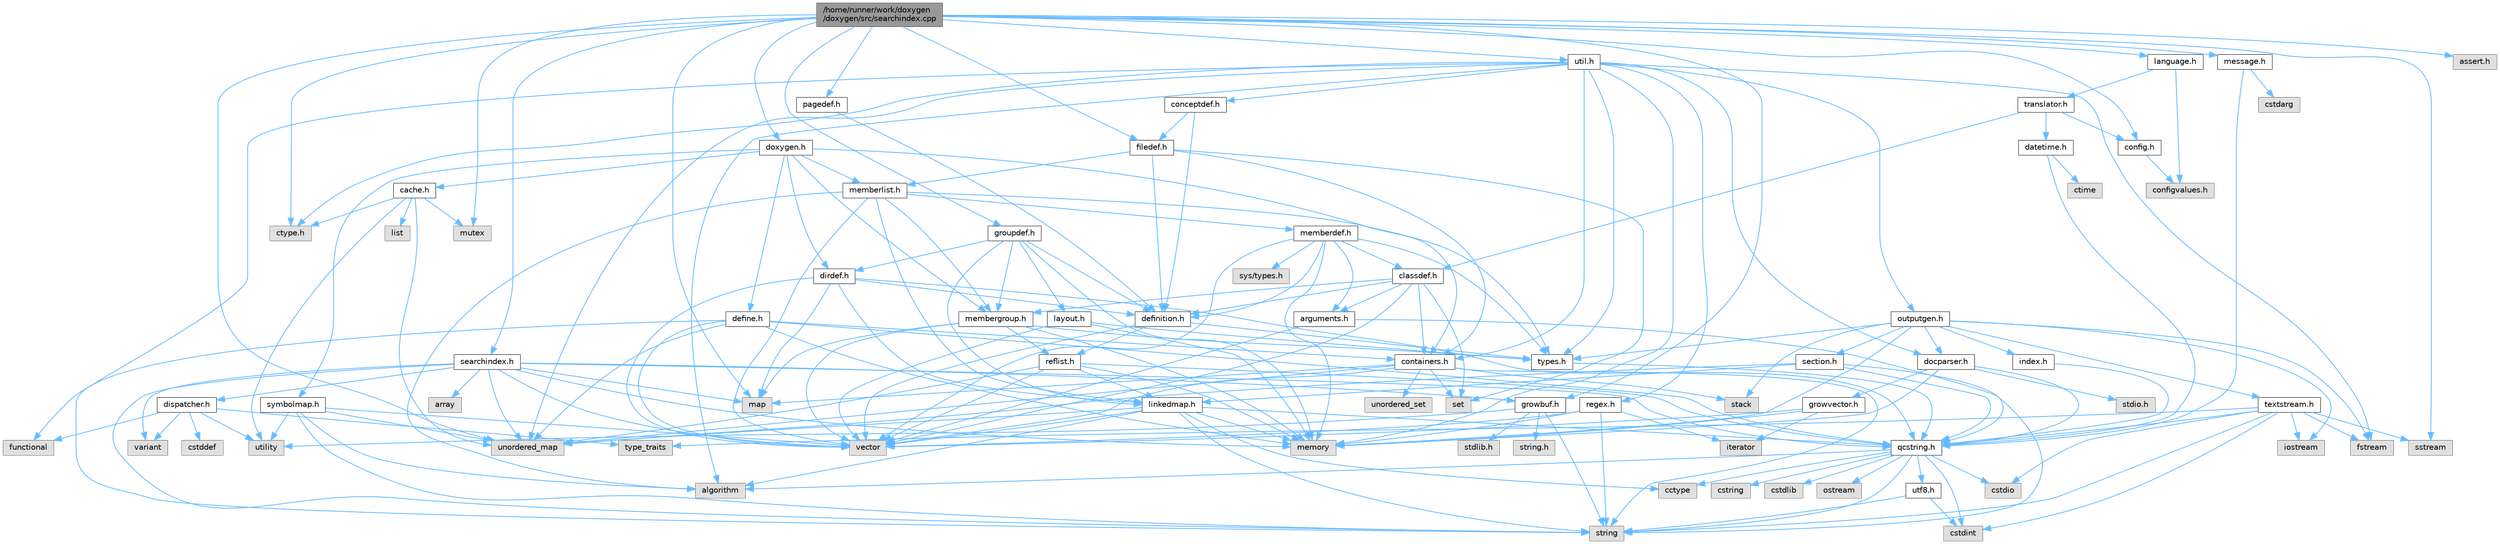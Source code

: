 digraph "/home/runner/work/doxygen/doxygen/src/searchindex.cpp"
{
 // INTERACTIVE_SVG=YES
 // LATEX_PDF_SIZE
  bgcolor="transparent";
  edge [fontname=Helvetica,fontsize=10,labelfontname=Helvetica,labelfontsize=10];
  node [fontname=Helvetica,fontsize=10,shape=box,height=0.2,width=0.4];
  Node1 [label="/home/runner/work/doxygen\l/doxygen/src/searchindex.cpp",height=0.2,width=0.4,color="gray40", fillcolor="grey60", style="filled", fontcolor="black",tooltip=" "];
  Node1 -> Node2 [color="steelblue1",style="solid"];
  Node2 [label="ctype.h",height=0.2,width=0.4,color="grey60", fillcolor="#E0E0E0", style="filled",tooltip=" "];
  Node1 -> Node3 [color="steelblue1",style="solid"];
  Node3 [label="assert.h",height=0.2,width=0.4,color="grey60", fillcolor="#E0E0E0", style="filled",tooltip=" "];
  Node1 -> Node4 [color="steelblue1",style="solid"];
  Node4 [label="sstream",height=0.2,width=0.4,color="grey60", fillcolor="#E0E0E0", style="filled",tooltip=" "];
  Node1 -> Node5 [color="steelblue1",style="solid"];
  Node5 [label="mutex",height=0.2,width=0.4,color="grey60", fillcolor="#E0E0E0", style="filled",tooltip=" "];
  Node1 -> Node6 [color="steelblue1",style="solid"];
  Node6 [label="map",height=0.2,width=0.4,color="grey60", fillcolor="#E0E0E0", style="filled",tooltip=" "];
  Node1 -> Node7 [color="steelblue1",style="solid"];
  Node7 [label="unordered_map",height=0.2,width=0.4,color="grey60", fillcolor="#E0E0E0", style="filled",tooltip=" "];
  Node1 -> Node8 [color="steelblue1",style="solid"];
  Node8 [label="searchindex.h",height=0.2,width=0.4,color="grey40", fillcolor="white", style="filled",URL="$de/d07/searchindex_8h.html",tooltip="Web server based search engine."];
  Node8 -> Node9 [color="steelblue1",style="solid"];
  Node9 [label="memory",height=0.2,width=0.4,color="grey60", fillcolor="#E0E0E0", style="filled",tooltip=" "];
  Node8 -> Node10 [color="steelblue1",style="solid"];
  Node10 [label="vector",height=0.2,width=0.4,color="grey60", fillcolor="#E0E0E0", style="filled",tooltip=" "];
  Node8 -> Node6 [color="steelblue1",style="solid"];
  Node8 -> Node7 [color="steelblue1",style="solid"];
  Node8 -> Node11 [color="steelblue1",style="solid"];
  Node11 [label="string",height=0.2,width=0.4,color="grey60", fillcolor="#E0E0E0", style="filled",tooltip=" "];
  Node8 -> Node12 [color="steelblue1",style="solid"];
  Node12 [label="array",height=0.2,width=0.4,color="grey60", fillcolor="#E0E0E0", style="filled",tooltip=" "];
  Node8 -> Node13 [color="steelblue1",style="solid"];
  Node13 [label="variant",height=0.2,width=0.4,color="grey60", fillcolor="#E0E0E0", style="filled",tooltip=" "];
  Node8 -> Node14 [color="steelblue1",style="solid"];
  Node14 [label="qcstring.h",height=0.2,width=0.4,color="grey40", fillcolor="white", style="filled",URL="$d7/d5c/qcstring_8h.html",tooltip=" "];
  Node14 -> Node11 [color="steelblue1",style="solid"];
  Node14 -> Node15 [color="steelblue1",style="solid"];
  Node15 [label="algorithm",height=0.2,width=0.4,color="grey60", fillcolor="#E0E0E0", style="filled",tooltip=" "];
  Node14 -> Node16 [color="steelblue1",style="solid"];
  Node16 [label="cctype",height=0.2,width=0.4,color="grey60", fillcolor="#E0E0E0", style="filled",tooltip=" "];
  Node14 -> Node17 [color="steelblue1",style="solid"];
  Node17 [label="cstring",height=0.2,width=0.4,color="grey60", fillcolor="#E0E0E0", style="filled",tooltip=" "];
  Node14 -> Node18 [color="steelblue1",style="solid"];
  Node18 [label="cstdio",height=0.2,width=0.4,color="grey60", fillcolor="#E0E0E0", style="filled",tooltip=" "];
  Node14 -> Node19 [color="steelblue1",style="solid"];
  Node19 [label="cstdlib",height=0.2,width=0.4,color="grey60", fillcolor="#E0E0E0", style="filled",tooltip=" "];
  Node14 -> Node20 [color="steelblue1",style="solid"];
  Node20 [label="cstdint",height=0.2,width=0.4,color="grey60", fillcolor="#E0E0E0", style="filled",tooltip=" "];
  Node14 -> Node21 [color="steelblue1",style="solid"];
  Node21 [label="ostream",height=0.2,width=0.4,color="grey60", fillcolor="#E0E0E0", style="filled",tooltip=" "];
  Node14 -> Node22 [color="steelblue1",style="solid"];
  Node22 [label="utf8.h",height=0.2,width=0.4,color="grey40", fillcolor="white", style="filled",URL="$db/d7c/utf8_8h.html",tooltip="Various UTF8 related helper functions."];
  Node22 -> Node20 [color="steelblue1",style="solid"];
  Node22 -> Node11 [color="steelblue1",style="solid"];
  Node8 -> Node23 [color="steelblue1",style="solid"];
  Node23 [label="growbuf.h",height=0.2,width=0.4,color="grey40", fillcolor="white", style="filled",URL="$dd/d72/growbuf_8h.html",tooltip=" "];
  Node23 -> Node24 [color="steelblue1",style="solid"];
  Node24 [label="utility",height=0.2,width=0.4,color="grey60", fillcolor="#E0E0E0", style="filled",tooltip=" "];
  Node23 -> Node25 [color="steelblue1",style="solid"];
  Node25 [label="stdlib.h",height=0.2,width=0.4,color="grey60", fillcolor="#E0E0E0", style="filled",tooltip=" "];
  Node23 -> Node26 [color="steelblue1",style="solid"];
  Node26 [label="string.h",height=0.2,width=0.4,color="grey60", fillcolor="#E0E0E0", style="filled",tooltip=" "];
  Node23 -> Node11 [color="steelblue1",style="solid"];
  Node8 -> Node27 [color="steelblue1",style="solid"];
  Node27 [label="dispatcher.h",height=0.2,width=0.4,color="grey40", fillcolor="white", style="filled",URL="$da/d73/dispatcher_8h.html",tooltip=" "];
  Node27 -> Node28 [color="steelblue1",style="solid"];
  Node28 [label="cstddef",height=0.2,width=0.4,color="grey60", fillcolor="#E0E0E0", style="filled",tooltip=" "];
  Node27 -> Node24 [color="steelblue1",style="solid"];
  Node27 -> Node29 [color="steelblue1",style="solid"];
  Node29 [label="functional",height=0.2,width=0.4,color="grey60", fillcolor="#E0E0E0", style="filled",tooltip=" "];
  Node27 -> Node13 [color="steelblue1",style="solid"];
  Node27 -> Node30 [color="steelblue1",style="solid"];
  Node30 [label="type_traits",height=0.2,width=0.4,color="grey60", fillcolor="#E0E0E0", style="filled",tooltip=" "];
  Node1 -> Node31 [color="steelblue1",style="solid"];
  Node31 [label="config.h",height=0.2,width=0.4,color="grey40", fillcolor="white", style="filled",URL="$db/d16/config_8h.html",tooltip=" "];
  Node31 -> Node32 [color="steelblue1",style="solid"];
  Node32 [label="configvalues.h",height=0.2,width=0.4,color="grey60", fillcolor="#E0E0E0", style="filled",tooltip=" "];
  Node1 -> Node33 [color="steelblue1",style="solid"];
  Node33 [label="util.h",height=0.2,width=0.4,color="grey40", fillcolor="white", style="filled",URL="$d8/d3c/util_8h.html",tooltip="A bunch of utility functions."];
  Node33 -> Node9 [color="steelblue1",style="solid"];
  Node33 -> Node7 [color="steelblue1",style="solid"];
  Node33 -> Node15 [color="steelblue1",style="solid"];
  Node33 -> Node29 [color="steelblue1",style="solid"];
  Node33 -> Node34 [color="steelblue1",style="solid"];
  Node34 [label="fstream",height=0.2,width=0.4,color="grey60", fillcolor="#E0E0E0", style="filled",tooltip=" "];
  Node33 -> Node2 [color="steelblue1",style="solid"];
  Node33 -> Node35 [color="steelblue1",style="solid"];
  Node35 [label="types.h",height=0.2,width=0.4,color="grey40", fillcolor="white", style="filled",URL="$d9/d49/types_8h.html",tooltip="This file contains a number of basic enums and types."];
  Node35 -> Node14 [color="steelblue1",style="solid"];
  Node33 -> Node36 [color="steelblue1",style="solid"];
  Node36 [label="docparser.h",height=0.2,width=0.4,color="grey40", fillcolor="white", style="filled",URL="$de/d9c/docparser_8h.html",tooltip=" "];
  Node36 -> Node37 [color="steelblue1",style="solid"];
  Node37 [label="stdio.h",height=0.2,width=0.4,color="grey60", fillcolor="#E0E0E0", style="filled",tooltip=" "];
  Node36 -> Node9 [color="steelblue1",style="solid"];
  Node36 -> Node14 [color="steelblue1",style="solid"];
  Node36 -> Node38 [color="steelblue1",style="solid"];
  Node38 [label="growvector.h",height=0.2,width=0.4,color="grey40", fillcolor="white", style="filled",URL="$d7/d50/growvector_8h.html",tooltip=" "];
  Node38 -> Node10 [color="steelblue1",style="solid"];
  Node38 -> Node9 [color="steelblue1",style="solid"];
  Node38 -> Node39 [color="steelblue1",style="solid"];
  Node39 [label="iterator",height=0.2,width=0.4,color="grey60", fillcolor="#E0E0E0", style="filled",tooltip=" "];
  Node33 -> Node40 [color="steelblue1",style="solid"];
  Node40 [label="containers.h",height=0.2,width=0.4,color="grey40", fillcolor="white", style="filled",URL="$d5/d75/containers_8h.html",tooltip=" "];
  Node40 -> Node10 [color="steelblue1",style="solid"];
  Node40 -> Node11 [color="steelblue1",style="solid"];
  Node40 -> Node41 [color="steelblue1",style="solid"];
  Node41 [label="set",height=0.2,width=0.4,color="grey60", fillcolor="#E0E0E0", style="filled",tooltip=" "];
  Node40 -> Node6 [color="steelblue1",style="solid"];
  Node40 -> Node42 [color="steelblue1",style="solid"];
  Node42 [label="unordered_set",height=0.2,width=0.4,color="grey60", fillcolor="#E0E0E0", style="filled",tooltip=" "];
  Node40 -> Node7 [color="steelblue1",style="solid"];
  Node40 -> Node43 [color="steelblue1",style="solid"];
  Node43 [label="stack",height=0.2,width=0.4,color="grey60", fillcolor="#E0E0E0", style="filled",tooltip=" "];
  Node33 -> Node44 [color="steelblue1",style="solid"];
  Node44 [label="outputgen.h",height=0.2,width=0.4,color="grey40", fillcolor="white", style="filled",URL="$df/d06/outputgen_8h.html",tooltip=" "];
  Node44 -> Node9 [color="steelblue1",style="solid"];
  Node44 -> Node43 [color="steelblue1",style="solid"];
  Node44 -> Node45 [color="steelblue1",style="solid"];
  Node45 [label="iostream",height=0.2,width=0.4,color="grey60", fillcolor="#E0E0E0", style="filled",tooltip=" "];
  Node44 -> Node34 [color="steelblue1",style="solid"];
  Node44 -> Node35 [color="steelblue1",style="solid"];
  Node44 -> Node46 [color="steelblue1",style="solid"];
  Node46 [label="index.h",height=0.2,width=0.4,color="grey40", fillcolor="white", style="filled",URL="$d1/db5/index_8h.html",tooltip=" "];
  Node46 -> Node14 [color="steelblue1",style="solid"];
  Node44 -> Node47 [color="steelblue1",style="solid"];
  Node47 [label="section.h",height=0.2,width=0.4,color="grey40", fillcolor="white", style="filled",URL="$d1/d2a/section_8h.html",tooltip=" "];
  Node47 -> Node11 [color="steelblue1",style="solid"];
  Node47 -> Node7 [color="steelblue1",style="solid"];
  Node47 -> Node14 [color="steelblue1",style="solid"];
  Node47 -> Node48 [color="steelblue1",style="solid"];
  Node48 [label="linkedmap.h",height=0.2,width=0.4,color="grey40", fillcolor="white", style="filled",URL="$da/de1/linkedmap_8h.html",tooltip=" "];
  Node48 -> Node7 [color="steelblue1",style="solid"];
  Node48 -> Node10 [color="steelblue1",style="solid"];
  Node48 -> Node9 [color="steelblue1",style="solid"];
  Node48 -> Node11 [color="steelblue1",style="solid"];
  Node48 -> Node15 [color="steelblue1",style="solid"];
  Node48 -> Node16 [color="steelblue1",style="solid"];
  Node48 -> Node14 [color="steelblue1",style="solid"];
  Node44 -> Node49 [color="steelblue1",style="solid"];
  Node49 [label="textstream.h",height=0.2,width=0.4,color="grey40", fillcolor="white", style="filled",URL="$d4/d7d/textstream_8h.html",tooltip=" "];
  Node49 -> Node11 [color="steelblue1",style="solid"];
  Node49 -> Node45 [color="steelblue1",style="solid"];
  Node49 -> Node4 [color="steelblue1",style="solid"];
  Node49 -> Node20 [color="steelblue1",style="solid"];
  Node49 -> Node18 [color="steelblue1",style="solid"];
  Node49 -> Node34 [color="steelblue1",style="solid"];
  Node49 -> Node30 [color="steelblue1",style="solid"];
  Node49 -> Node14 [color="steelblue1",style="solid"];
  Node44 -> Node36 [color="steelblue1",style="solid"];
  Node33 -> Node50 [color="steelblue1",style="solid"];
  Node50 [label="regex.h",height=0.2,width=0.4,color="grey40", fillcolor="white", style="filled",URL="$d1/d21/regex_8h.html",tooltip=" "];
  Node50 -> Node9 [color="steelblue1",style="solid"];
  Node50 -> Node11 [color="steelblue1",style="solid"];
  Node50 -> Node10 [color="steelblue1",style="solid"];
  Node50 -> Node39 [color="steelblue1",style="solid"];
  Node33 -> Node51 [color="steelblue1",style="solid"];
  Node51 [label="conceptdef.h",height=0.2,width=0.4,color="grey40", fillcolor="white", style="filled",URL="$da/df1/conceptdef_8h.html",tooltip=" "];
  Node51 -> Node52 [color="steelblue1",style="solid"];
  Node52 [label="definition.h",height=0.2,width=0.4,color="grey40", fillcolor="white", style="filled",URL="$df/da1/definition_8h.html",tooltip=" "];
  Node52 -> Node10 [color="steelblue1",style="solid"];
  Node52 -> Node35 [color="steelblue1",style="solid"];
  Node52 -> Node53 [color="steelblue1",style="solid"];
  Node53 [label="reflist.h",height=0.2,width=0.4,color="grey40", fillcolor="white", style="filled",URL="$d1/d02/reflist_8h.html",tooltip=" "];
  Node53 -> Node10 [color="steelblue1",style="solid"];
  Node53 -> Node7 [color="steelblue1",style="solid"];
  Node53 -> Node9 [color="steelblue1",style="solid"];
  Node53 -> Node14 [color="steelblue1",style="solid"];
  Node53 -> Node48 [color="steelblue1",style="solid"];
  Node51 -> Node54 [color="steelblue1",style="solid"];
  Node54 [label="filedef.h",height=0.2,width=0.4,color="grey40", fillcolor="white", style="filled",URL="$d4/d3a/filedef_8h.html",tooltip=" "];
  Node54 -> Node41 [color="steelblue1",style="solid"];
  Node54 -> Node52 [color="steelblue1",style="solid"];
  Node54 -> Node55 [color="steelblue1",style="solid"];
  Node55 [label="memberlist.h",height=0.2,width=0.4,color="grey40", fillcolor="white", style="filled",URL="$dd/d78/memberlist_8h.html",tooltip=" "];
  Node55 -> Node10 [color="steelblue1",style="solid"];
  Node55 -> Node15 [color="steelblue1",style="solid"];
  Node55 -> Node56 [color="steelblue1",style="solid"];
  Node56 [label="memberdef.h",height=0.2,width=0.4,color="grey40", fillcolor="white", style="filled",URL="$d4/d46/memberdef_8h.html",tooltip=" "];
  Node56 -> Node10 [color="steelblue1",style="solid"];
  Node56 -> Node9 [color="steelblue1",style="solid"];
  Node56 -> Node57 [color="steelblue1",style="solid"];
  Node57 [label="sys/types.h",height=0.2,width=0.4,color="grey60", fillcolor="#E0E0E0", style="filled",tooltip=" "];
  Node56 -> Node35 [color="steelblue1",style="solid"];
  Node56 -> Node52 [color="steelblue1",style="solid"];
  Node56 -> Node58 [color="steelblue1",style="solid"];
  Node58 [label="arguments.h",height=0.2,width=0.4,color="grey40", fillcolor="white", style="filled",URL="$df/d9b/arguments_8h.html",tooltip=" "];
  Node58 -> Node10 [color="steelblue1",style="solid"];
  Node58 -> Node14 [color="steelblue1",style="solid"];
  Node56 -> Node59 [color="steelblue1",style="solid"];
  Node59 [label="classdef.h",height=0.2,width=0.4,color="grey40", fillcolor="white", style="filled",URL="$d1/da6/classdef_8h.html",tooltip=" "];
  Node59 -> Node10 [color="steelblue1",style="solid"];
  Node59 -> Node41 [color="steelblue1",style="solid"];
  Node59 -> Node40 [color="steelblue1",style="solid"];
  Node59 -> Node52 [color="steelblue1",style="solid"];
  Node59 -> Node58 [color="steelblue1",style="solid"];
  Node59 -> Node60 [color="steelblue1",style="solid"];
  Node60 [label="membergroup.h",height=0.2,width=0.4,color="grey40", fillcolor="white", style="filled",URL="$d9/d11/membergroup_8h.html",tooltip=" "];
  Node60 -> Node10 [color="steelblue1",style="solid"];
  Node60 -> Node6 [color="steelblue1",style="solid"];
  Node60 -> Node9 [color="steelblue1",style="solid"];
  Node60 -> Node35 [color="steelblue1",style="solid"];
  Node60 -> Node53 [color="steelblue1",style="solid"];
  Node55 -> Node48 [color="steelblue1",style="solid"];
  Node55 -> Node35 [color="steelblue1",style="solid"];
  Node55 -> Node60 [color="steelblue1",style="solid"];
  Node54 -> Node40 [color="steelblue1",style="solid"];
  Node1 -> Node61 [color="steelblue1",style="solid"];
  Node61 [label="doxygen.h",height=0.2,width=0.4,color="grey40", fillcolor="white", style="filled",URL="$d1/da1/doxygen_8h.html",tooltip=" "];
  Node61 -> Node40 [color="steelblue1",style="solid"];
  Node61 -> Node60 [color="steelblue1",style="solid"];
  Node61 -> Node62 [color="steelblue1",style="solid"];
  Node62 [label="dirdef.h",height=0.2,width=0.4,color="grey40", fillcolor="white", style="filled",URL="$d6/d15/dirdef_8h.html",tooltip=" "];
  Node62 -> Node10 [color="steelblue1",style="solid"];
  Node62 -> Node6 [color="steelblue1",style="solid"];
  Node62 -> Node14 [color="steelblue1",style="solid"];
  Node62 -> Node48 [color="steelblue1",style="solid"];
  Node62 -> Node52 [color="steelblue1",style="solid"];
  Node61 -> Node55 [color="steelblue1",style="solid"];
  Node61 -> Node63 [color="steelblue1",style="solid"];
  Node63 [label="define.h",height=0.2,width=0.4,color="grey40", fillcolor="white", style="filled",URL="$df/d67/define_8h.html",tooltip=" "];
  Node63 -> Node10 [color="steelblue1",style="solid"];
  Node63 -> Node9 [color="steelblue1",style="solid"];
  Node63 -> Node11 [color="steelblue1",style="solid"];
  Node63 -> Node7 [color="steelblue1",style="solid"];
  Node63 -> Node14 [color="steelblue1",style="solid"];
  Node63 -> Node40 [color="steelblue1",style="solid"];
  Node61 -> Node64 [color="steelblue1",style="solid"];
  Node64 [label="cache.h",height=0.2,width=0.4,color="grey40", fillcolor="white", style="filled",URL="$d3/d26/cache_8h.html",tooltip=" "];
  Node64 -> Node65 [color="steelblue1",style="solid"];
  Node65 [label="list",height=0.2,width=0.4,color="grey60", fillcolor="#E0E0E0", style="filled",tooltip=" "];
  Node64 -> Node7 [color="steelblue1",style="solid"];
  Node64 -> Node5 [color="steelblue1",style="solid"];
  Node64 -> Node24 [color="steelblue1",style="solid"];
  Node64 -> Node2 [color="steelblue1",style="solid"];
  Node61 -> Node66 [color="steelblue1",style="solid"];
  Node66 [label="symbolmap.h",height=0.2,width=0.4,color="grey40", fillcolor="white", style="filled",URL="$d7/ddd/symbolmap_8h.html",tooltip=" "];
  Node66 -> Node15 [color="steelblue1",style="solid"];
  Node66 -> Node7 [color="steelblue1",style="solid"];
  Node66 -> Node10 [color="steelblue1",style="solid"];
  Node66 -> Node11 [color="steelblue1",style="solid"];
  Node66 -> Node24 [color="steelblue1",style="solid"];
  Node1 -> Node67 [color="steelblue1",style="solid"];
  Node67 [label="language.h",height=0.2,width=0.4,color="grey40", fillcolor="white", style="filled",URL="$d8/dce/language_8h.html",tooltip=" "];
  Node67 -> Node68 [color="steelblue1",style="solid"];
  Node68 [label="translator.h",height=0.2,width=0.4,color="grey40", fillcolor="white", style="filled",URL="$d9/df1/translator_8h.html",tooltip=" "];
  Node68 -> Node59 [color="steelblue1",style="solid"];
  Node68 -> Node31 [color="steelblue1",style="solid"];
  Node68 -> Node69 [color="steelblue1",style="solid"];
  Node69 [label="datetime.h",height=0.2,width=0.4,color="grey40", fillcolor="white", style="filled",URL="$de/d1b/datetime_8h.html",tooltip=" "];
  Node69 -> Node70 [color="steelblue1",style="solid"];
  Node70 [label="ctime",height=0.2,width=0.4,color="grey60", fillcolor="#E0E0E0", style="filled",tooltip=" "];
  Node69 -> Node14 [color="steelblue1",style="solid"];
  Node67 -> Node32 [color="steelblue1",style="solid"];
  Node1 -> Node71 [color="steelblue1",style="solid"];
  Node71 [label="pagedef.h",height=0.2,width=0.4,color="grey40", fillcolor="white", style="filled",URL="$dd/d66/pagedef_8h.html",tooltip=" "];
  Node71 -> Node52 [color="steelblue1",style="solid"];
  Node1 -> Node23 [color="steelblue1",style="solid"];
  Node1 -> Node72 [color="steelblue1",style="solid"];
  Node72 [label="message.h",height=0.2,width=0.4,color="grey40", fillcolor="white", style="filled",URL="$d2/d0d/message_8h.html",tooltip=" "];
  Node72 -> Node73 [color="steelblue1",style="solid"];
  Node73 [label="cstdarg",height=0.2,width=0.4,color="grey60", fillcolor="#E0E0E0", style="filled",tooltip=" "];
  Node72 -> Node14 [color="steelblue1",style="solid"];
  Node1 -> Node74 [color="steelblue1",style="solid"];
  Node74 [label="groupdef.h",height=0.2,width=0.4,color="grey40", fillcolor="white", style="filled",URL="$d1/de6/groupdef_8h.html",tooltip=" "];
  Node74 -> Node9 [color="steelblue1",style="solid"];
  Node74 -> Node52 [color="steelblue1",style="solid"];
  Node74 -> Node62 [color="steelblue1",style="solid"];
  Node74 -> Node75 [color="steelblue1",style="solid"];
  Node75 [label="layout.h",height=0.2,width=0.4,color="grey40", fillcolor="white", style="filled",URL="$db/d51/layout_8h.html",tooltip=" "];
  Node75 -> Node9 [color="steelblue1",style="solid"];
  Node75 -> Node10 [color="steelblue1",style="solid"];
  Node75 -> Node35 [color="steelblue1",style="solid"];
  Node74 -> Node60 [color="steelblue1",style="solid"];
  Node74 -> Node48 [color="steelblue1",style="solid"];
  Node1 -> Node54 [color="steelblue1",style="solid"];
}
